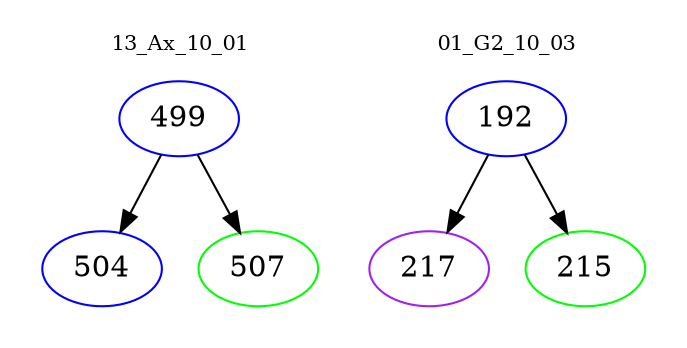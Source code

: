 digraph{
subgraph cluster_0 {
color = white
label = "13_Ax_10_01";
fontsize=10;
T0_499 [label="499", color="blue"]
T0_499 -> T0_504 [color="black"]
T0_504 [label="504", color="blue"]
T0_499 -> T0_507 [color="black"]
T0_507 [label="507", color="green"]
}
subgraph cluster_1 {
color = white
label = "01_G2_10_03";
fontsize=10;
T1_192 [label="192", color="blue"]
T1_192 -> T1_217 [color="black"]
T1_217 [label="217", color="purple"]
T1_192 -> T1_215 [color="black"]
T1_215 [label="215", color="green"]
}
}
